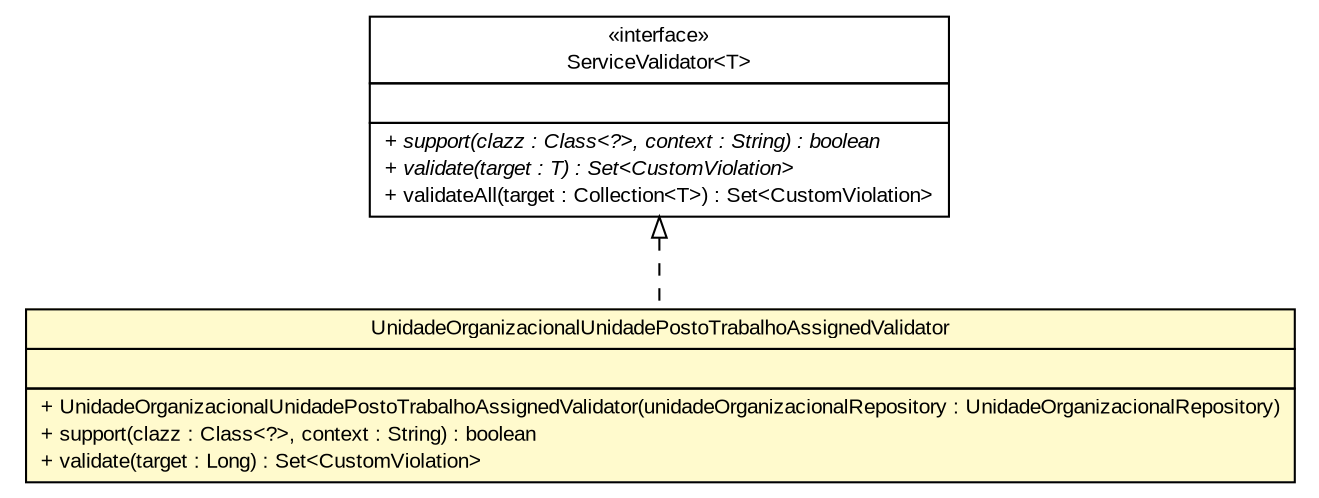 #!/usr/local/bin/dot
#
# Class diagram 
# Generated by UMLGraph version R5_6 (http://www.umlgraph.org/)
#

digraph G {
	edge [fontname="arial",fontsize=10,labelfontname="arial",labelfontsize=10];
	node [fontname="arial",fontsize=10,shape=plaintext];
	nodesep=0.25;
	ranksep=0.5;
	// br.gov.to.sefaz.business.service.validation.ServiceValidator<T>
	c875406 [label=<<table title="br.gov.to.sefaz.business.service.validation.ServiceValidator" border="0" cellborder="1" cellspacing="0" cellpadding="2" port="p" href="../../../../../business/service/validation/ServiceValidator.html">
		<tr><td><table border="0" cellspacing="0" cellpadding="1">
<tr><td align="center" balign="center"> &#171;interface&#187; </td></tr>
<tr><td align="center" balign="center"> ServiceValidator&lt;T&gt; </td></tr>
		</table></td></tr>
		<tr><td><table border="0" cellspacing="0" cellpadding="1">
<tr><td align="left" balign="left">  </td></tr>
		</table></td></tr>
		<tr><td><table border="0" cellspacing="0" cellpadding="1">
<tr><td align="left" balign="left"><font face="arial italic" point-size="10.0"> + support(clazz : Class&lt;?&gt;, context : String) : boolean </font></td></tr>
<tr><td align="left" balign="left"><font face="arial italic" point-size="10.0"> + validate(target : T) : Set&lt;CustomViolation&gt; </font></td></tr>
<tr><td align="left" balign="left"> + validateAll(target : Collection&lt;T&gt;) : Set&lt;CustomViolation&gt; </td></tr>
		</table></td></tr>
		</table>>, URL="../../../../../business/service/validation/ServiceValidator.html", fontname="arial", fontcolor="black", fontsize=10.0];
	// br.gov.to.sefaz.seg.business.gestao.service.validator.UnidadeOrganizacionalUnidadePostoTrabalhoAssignedValidator
	c875584 [label=<<table title="br.gov.to.sefaz.seg.business.gestao.service.validator.UnidadeOrganizacionalUnidadePostoTrabalhoAssignedValidator" border="0" cellborder="1" cellspacing="0" cellpadding="2" port="p" bgcolor="lemonChiffon" href="./UnidadeOrganizacionalUnidadePostoTrabalhoAssignedValidator.html">
		<tr><td><table border="0" cellspacing="0" cellpadding="1">
<tr><td align="center" balign="center"> UnidadeOrganizacionalUnidadePostoTrabalhoAssignedValidator </td></tr>
		</table></td></tr>
		<tr><td><table border="0" cellspacing="0" cellpadding="1">
<tr><td align="left" balign="left">  </td></tr>
		</table></td></tr>
		<tr><td><table border="0" cellspacing="0" cellpadding="1">
<tr><td align="left" balign="left"> + UnidadeOrganizacionalUnidadePostoTrabalhoAssignedValidator(unidadeOrganizacionalRepository : UnidadeOrganizacionalRepository) </td></tr>
<tr><td align="left" balign="left"> + support(clazz : Class&lt;?&gt;, context : String) : boolean </td></tr>
<tr><td align="left" balign="left"> + validate(target : Long) : Set&lt;CustomViolation&gt; </td></tr>
		</table></td></tr>
		</table>>, URL="./UnidadeOrganizacionalUnidadePostoTrabalhoAssignedValidator.html", fontname="arial", fontcolor="black", fontsize=10.0];
	//br.gov.to.sefaz.seg.business.gestao.service.validator.UnidadeOrganizacionalUnidadePostoTrabalhoAssignedValidator implements br.gov.to.sefaz.business.service.validation.ServiceValidator<T>
	c875406:p -> c875584:p [dir=back,arrowtail=empty,style=dashed];
}


